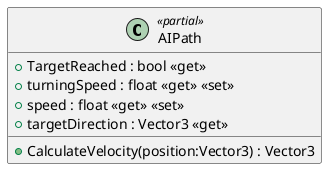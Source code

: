 @startuml
class AIPath <<partial>> {
    + TargetReached : bool <<get>>
    + turningSpeed : float <<get>> <<set>>
    + speed : float <<get>> <<set>>
    + targetDirection : Vector3 <<get>>
    + CalculateVelocity(position:Vector3) : Vector3
}
@enduml
